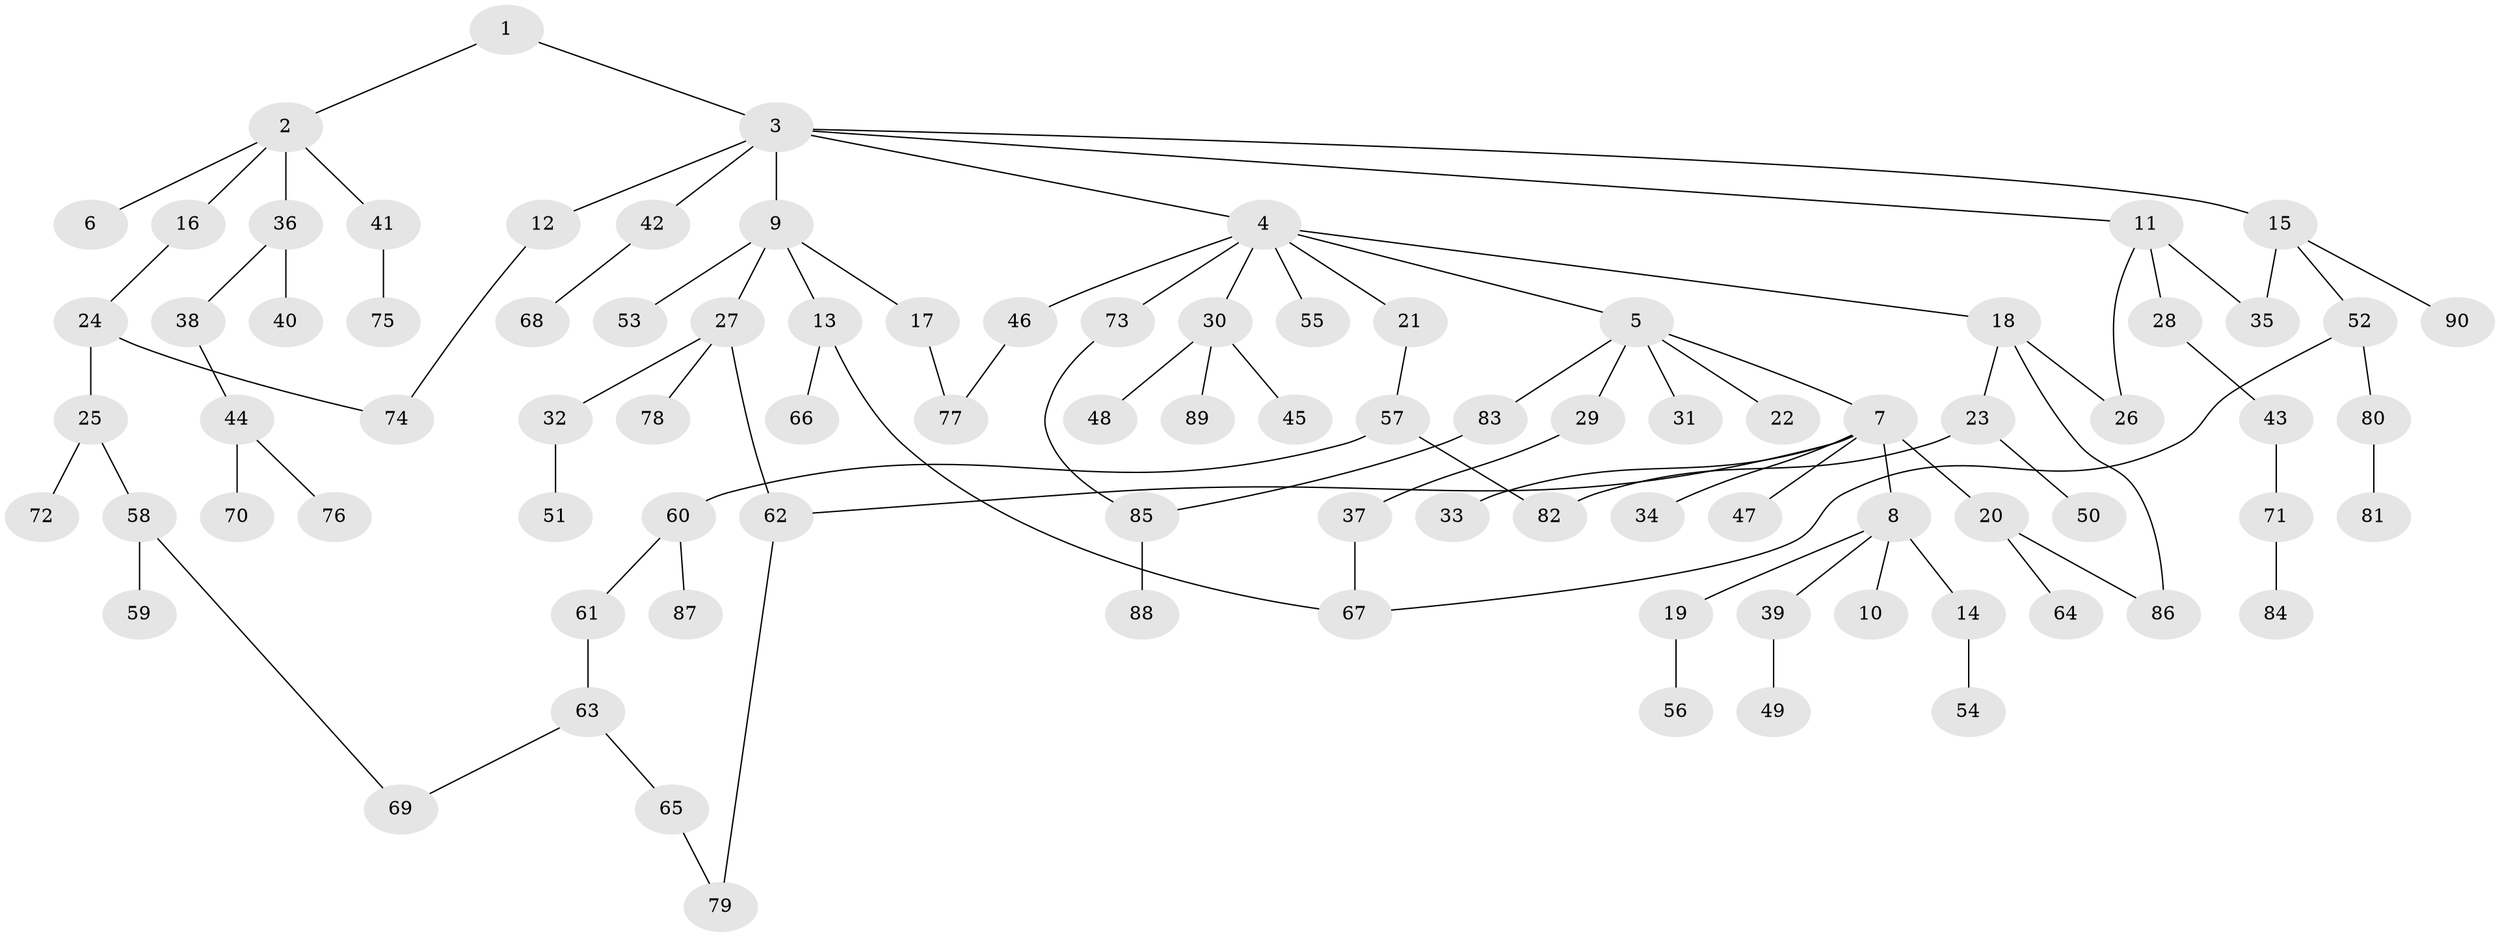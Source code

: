 // coarse degree distribution, {2: 0.4, 7: 0.03636363636363636, 4: 0.10909090909090909, 1: 0.2727272727272727, 5: 0.01818181818181818, 6: 0.01818181818181818, 3: 0.14545454545454545}
// Generated by graph-tools (version 1.1) at 2025/36/03/04/25 23:36:07]
// undirected, 90 vertices, 101 edges
graph export_dot {
  node [color=gray90,style=filled];
  1;
  2;
  3;
  4;
  5;
  6;
  7;
  8;
  9;
  10;
  11;
  12;
  13;
  14;
  15;
  16;
  17;
  18;
  19;
  20;
  21;
  22;
  23;
  24;
  25;
  26;
  27;
  28;
  29;
  30;
  31;
  32;
  33;
  34;
  35;
  36;
  37;
  38;
  39;
  40;
  41;
  42;
  43;
  44;
  45;
  46;
  47;
  48;
  49;
  50;
  51;
  52;
  53;
  54;
  55;
  56;
  57;
  58;
  59;
  60;
  61;
  62;
  63;
  64;
  65;
  66;
  67;
  68;
  69;
  70;
  71;
  72;
  73;
  74;
  75;
  76;
  77;
  78;
  79;
  80;
  81;
  82;
  83;
  84;
  85;
  86;
  87;
  88;
  89;
  90;
  1 -- 2;
  1 -- 3;
  2 -- 6;
  2 -- 16;
  2 -- 36;
  2 -- 41;
  3 -- 4;
  3 -- 9;
  3 -- 11;
  3 -- 12;
  3 -- 15;
  3 -- 42;
  4 -- 5;
  4 -- 18;
  4 -- 21;
  4 -- 30;
  4 -- 46;
  4 -- 55;
  4 -- 73;
  5 -- 7;
  5 -- 22;
  5 -- 29;
  5 -- 31;
  5 -- 83;
  7 -- 8;
  7 -- 20;
  7 -- 33;
  7 -- 34;
  7 -- 47;
  7 -- 62;
  8 -- 10;
  8 -- 14;
  8 -- 19;
  8 -- 39;
  9 -- 13;
  9 -- 17;
  9 -- 27;
  9 -- 53;
  11 -- 26;
  11 -- 28;
  11 -- 35;
  12 -- 74;
  13 -- 66;
  13 -- 67;
  14 -- 54;
  15 -- 52;
  15 -- 90;
  15 -- 35;
  16 -- 24;
  17 -- 77;
  18 -- 23;
  18 -- 26;
  18 -- 86;
  19 -- 56;
  20 -- 64;
  20 -- 86;
  21 -- 57;
  23 -- 50;
  23 -- 82;
  24 -- 25;
  24 -- 74;
  25 -- 58;
  25 -- 72;
  27 -- 32;
  27 -- 62;
  27 -- 78;
  28 -- 43;
  29 -- 37;
  30 -- 45;
  30 -- 48;
  30 -- 89;
  32 -- 51;
  36 -- 38;
  36 -- 40;
  37 -- 67;
  38 -- 44;
  39 -- 49;
  41 -- 75;
  42 -- 68;
  43 -- 71;
  44 -- 70;
  44 -- 76;
  46 -- 77;
  52 -- 80;
  52 -- 67;
  57 -- 60;
  57 -- 82;
  58 -- 59;
  58 -- 69;
  60 -- 61;
  60 -- 87;
  61 -- 63;
  62 -- 79;
  63 -- 65;
  63 -- 69;
  65 -- 79;
  71 -- 84;
  73 -- 85;
  80 -- 81;
  83 -- 85;
  85 -- 88;
}
